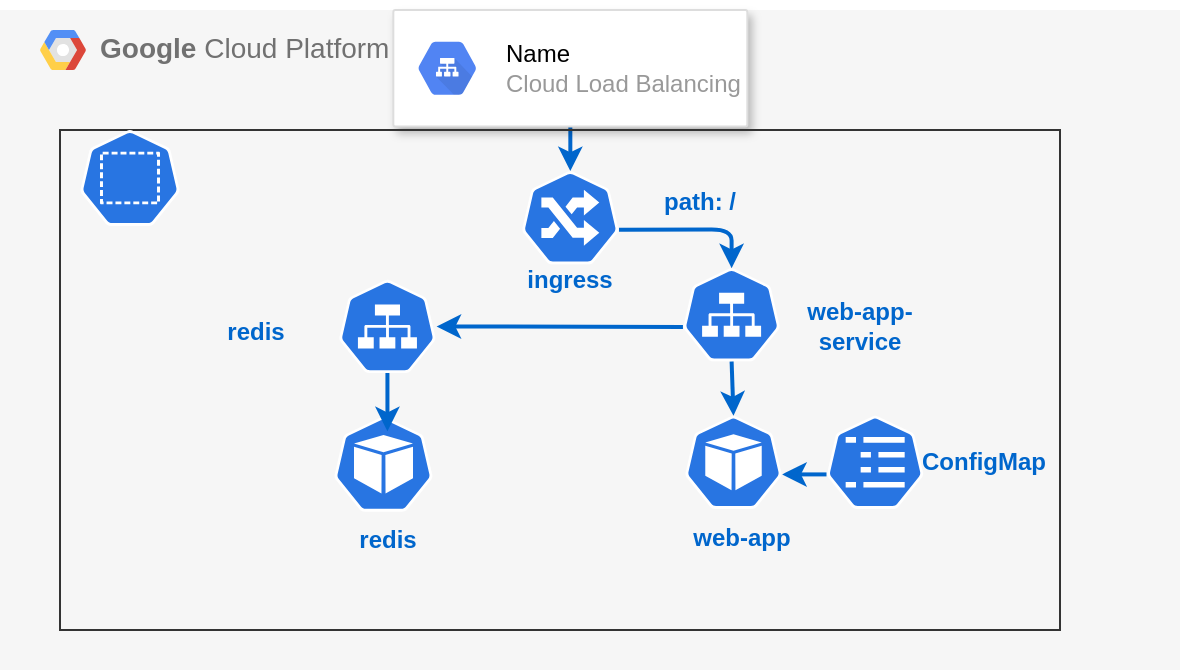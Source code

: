 <mxfile>
    <diagram id="5HFtHsRslRcBasvlrxfe" name="Page-1">
        <mxGraphModel dx="529" dy="409" grid="1" gridSize="10" guides="1" tooltips="1" connect="1" arrows="1" fold="1" page="1" pageScale="1" pageWidth="850" pageHeight="1100" math="0" shadow="0">
            <root>
                <mxCell id="0"/>
                <mxCell id="1" parent="0"/>
                <mxCell id="2" value="&lt;b&gt;Google &lt;/b&gt;Cloud Platform" style="fillColor=#F6F6F6;strokeColor=none;shadow=0;gradientColor=none;fontSize=14;align=left;spacing=10;fontColor=#717171;9E9E9E;verticalAlign=top;spacingTop=-4;fontStyle=0;spacingLeft=40;html=1;" vertex="1" parent="1">
                    <mxGeometry x="80" width="590" height="330" as="geometry"/>
                </mxCell>
                <mxCell id="3" value="" style="shape=mxgraph.gcp2.google_cloud_platform;fillColor=#F6F6F6;strokeColor=none;shadow=0;gradientColor=none;" vertex="1" parent="2">
                    <mxGeometry width="23" height="20" relative="1" as="geometry">
                        <mxPoint x="20" y="10" as="offset"/>
                    </mxGeometry>
                </mxCell>
                <mxCell id="6" value="" style="sketch=0;html=1;dashed=0;whitespace=wrap;fillColor=#2875E2;strokeColor=#ffffff;points=[[0.005,0.63,0],[0.1,0.2,0],[0.9,0.2,0],[0.5,0,0],[0.995,0.63,0],[0.72,0.99,0],[0.5,1,0],[0.28,0.99,0]];shape=mxgraph.kubernetes.icon;prIcon=pod" vertex="1" parent="2">
                    <mxGeometry x="342.167" y="202.853" width="49.167" height="46.588" as="geometry"/>
                </mxCell>
                <mxCell id="16" style="edgeStyle=none;html=1;exitX=0.995;exitY=0.63;exitDx=0;exitDy=0;exitPerimeter=0;entryX=0.5;entryY=0;entryDx=0;entryDy=0;entryPerimeter=0;strokeColor=#0066CC;strokeWidth=2;" edge="1" parent="2" source="10" target="13">
                    <mxGeometry relative="1" as="geometry">
                        <Array as="points">
                            <mxPoint x="365.8" y="109.676"/>
                        </Array>
                    </mxGeometry>
                </mxCell>
                <mxCell id="10" value="" style="sketch=0;html=1;dashed=0;whitespace=wrap;fillColor=#2875E2;strokeColor=#ffffff;points=[[0.005,0.63,0],[0.1,0.2,0],[0.9,0.2,0],[0.5,0,0],[0.995,0.63,0],[0.72,0.99,0],[0.5,1,0],[0.28,0.99,0]];shape=mxgraph.kubernetes.icon;prIcon=ing" vertex="1" parent="2">
                    <mxGeometry x="260.583" y="80.559" width="49.167" height="46.588" as="geometry"/>
                </mxCell>
                <mxCell id="15" style="edgeStyle=none;html=1;exitX=0.5;exitY=1;exitDx=0;exitDy=0;entryX=0.5;entryY=0;entryDx=0;entryDy=0;entryPerimeter=0;strokeColor=#0066CC;strokeWidth=2;" edge="1" parent="2" source="11" target="10">
                    <mxGeometry relative="1" as="geometry"/>
                </mxCell>
                <mxCell id="11" value="" style="strokeColor=#dddddd;shadow=1;strokeWidth=1;rounded=1;absoluteArcSize=1;arcSize=2;" vertex="1" parent="2">
                    <mxGeometry x="196.667" width="177" height="58.235" as="geometry"/>
                </mxCell>
                <mxCell id="12" value="&lt;font color=&quot;#000000&quot;&gt;Name&lt;/font&gt;&lt;br&gt;Cloud Load Balancing" style="sketch=0;dashed=0;connectable=0;html=1;fillColor=#5184F3;strokeColor=none;shape=mxgraph.gcp2.hexIcon;prIcon=cloud_load_balancing;part=1;labelPosition=right;verticalLabelPosition=middle;align=left;verticalAlign=middle;spacingLeft=5;fontColor=#999999;fontSize=12;" vertex="1" parent="11">
                    <mxGeometry y="0.5" width="44" height="39" relative="1" as="geometry">
                        <mxPoint x="5" y="-19.5" as="offset"/>
                    </mxGeometry>
                </mxCell>
                <mxCell id="17" style="edgeStyle=none;html=1;exitX=0.5;exitY=1;exitDx=0;exitDy=0;exitPerimeter=0;entryX=0.5;entryY=0;entryDx=0;entryDy=0;entryPerimeter=0;strokeColor=#0066CC;strokeWidth=2;" edge="1" parent="2" source="13" target="6">
                    <mxGeometry relative="1" as="geometry"/>
                </mxCell>
                <mxCell id="23" style="edgeStyle=none;html=1;exitX=0.005;exitY=0.63;exitDx=0;exitDy=0;exitPerimeter=0;strokeColor=#0066CC;strokeWidth=2;" edge="1" parent="2" source="13" target="19">
                    <mxGeometry relative="1" as="geometry"/>
                </mxCell>
                <mxCell id="13" value="" style="sketch=0;html=1;dashed=0;whitespace=wrap;fillColor=#2875E2;strokeColor=#ffffff;points=[[0.005,0.63,0],[0.1,0.2,0],[0.9,0.2,0],[0.5,0,0],[0.995,0.63,0],[0.72,0.99,0],[0.5,1,0],[0.28,0.99,0]];shape=mxgraph.kubernetes.icon;prIcon=svc" vertex="1" parent="2">
                    <mxGeometry x="341.217" y="129.088" width="49.167" height="46.588" as="geometry"/>
                </mxCell>
                <mxCell id="22" style="edgeStyle=none;html=1;exitX=0.005;exitY=0.63;exitDx=0;exitDy=0;exitPerimeter=0;entryX=0.995;entryY=0.63;entryDx=0;entryDy=0;entryPerimeter=0;strokeColor=#0066CC;strokeWidth=2;" edge="1" parent="2" source="14" target="6">
                    <mxGeometry relative="1" as="geometry"/>
                </mxCell>
                <mxCell id="14" value="" style="sketch=0;html=1;dashed=0;whitespace=wrap;fillColor=#2875E2;strokeColor=#ffffff;points=[[0.005,0.63,0],[0.1,0.2,0],[0.9,0.2,0],[0.5,0,0],[0.995,0.63,0],[0.72,0.99,0],[0.5,1,0],[0.28,0.99,0]];shape=mxgraph.kubernetes.icon;prIcon=cm" vertex="1" parent="2">
                    <mxGeometry x="413.0" y="202.853" width="49.167" height="46.588" as="geometry"/>
                </mxCell>
                <mxCell id="21" value="" style="group" vertex="1" connectable="0" parent="2">
                    <mxGeometry x="167.167" y="134.912" width="56.553" height="145.088" as="geometry"/>
                </mxCell>
                <mxCell id="7" value="" style="sketch=0;html=1;dashed=0;whitespace=wrap;fillColor=#2875E2;strokeColor=#ffffff;points=[[0.005,0.63,0],[0.1,0.2,0],[0.9,0.2,0],[0.5,0,0],[0.995,0.63,0],[0.72,0.99,0],[0.5,1,0],[0.28,0.99,0]];shape=mxgraph.kubernetes.icon;prIcon=pod" vertex="1" parent="21">
                    <mxGeometry y="48.529" width="49.167" height="87.353" as="geometry"/>
                </mxCell>
                <mxCell id="20" style="edgeStyle=none;html=1;exitX=0.5;exitY=1;exitDx=0;exitDy=0;exitPerimeter=0;entryX=0.54;entryY=0.311;entryDx=0;entryDy=0;entryPerimeter=0;strokeColor=#0066CC;strokeWidth=2;" edge="1" parent="21" source="19" target="7">
                    <mxGeometry relative="1" as="geometry"/>
                </mxCell>
                <mxCell id="19" value="" style="sketch=0;html=1;dashed=0;whitespace=wrap;fillColor=#2875E2;strokeColor=#ffffff;points=[[0.005,0.63,0],[0.1,0.2,0],[0.9,0.2,0],[0.5,0,0],[0.995,0.63,0],[0.72,0.99,0],[0.5,1,0],[0.28,0.99,0]];shape=mxgraph.kubernetes.icon;prIcon=svc" vertex="1" parent="21">
                    <mxGeometry x="1.967" width="49.167" height="46.588" as="geometry"/>
                </mxCell>
                <mxCell id="29" value="&lt;b&gt;redis&lt;/b&gt;" style="text;html=1;strokeColor=none;fillColor=none;align=center;verticalAlign=middle;whiteSpace=wrap;rounded=0;fontColor=#0066CC;" vertex="1" parent="21">
                    <mxGeometry x="-3.447" y="115.088" width="60" height="30" as="geometry"/>
                </mxCell>
                <mxCell id="24" value="&lt;font color=&quot;#0066cc&quot;&gt;&lt;b&gt;ingress&lt;/b&gt;&lt;br&gt;&lt;/font&gt;" style="text;html=1;strokeColor=none;fillColor=none;align=center;verticalAlign=middle;whiteSpace=wrap;rounded=0;" vertex="1" parent="2">
                    <mxGeometry x="255.17" y="120" width="60" height="30" as="geometry"/>
                </mxCell>
                <mxCell id="25" value="&lt;b&gt;redis&lt;/b&gt;" style="text;html=1;strokeColor=none;fillColor=none;align=center;verticalAlign=middle;whiteSpace=wrap;rounded=0;fontColor=#0066CC;" vertex="1" parent="2">
                    <mxGeometry x="98" y="145.68" width="60" height="30" as="geometry"/>
                </mxCell>
                <mxCell id="27" value="&lt;b&gt;web-app&lt;/b&gt;" style="text;html=1;strokeColor=none;fillColor=none;align=center;verticalAlign=middle;whiteSpace=wrap;rounded=0;fontColor=#0066CC;" vertex="1" parent="2">
                    <mxGeometry x="341.22" y="249.44" width="60" height="30" as="geometry"/>
                </mxCell>
                <mxCell id="30" value="&lt;b&gt;path: /&lt;/b&gt;" style="text;html=1;strokeColor=none;fillColor=none;align=center;verticalAlign=middle;whiteSpace=wrap;rounded=0;fontColor=#0066CC;" vertex="1" parent="2">
                    <mxGeometry x="320" y="80.56" width="60" height="30" as="geometry"/>
                </mxCell>
                <mxCell id="31" value="&lt;b&gt;ConfigMap&lt;/b&gt;" style="text;html=1;strokeColor=none;fillColor=none;align=center;verticalAlign=middle;whiteSpace=wrap;rounded=0;fontColor=#0066CC;" vertex="1" parent="2">
                    <mxGeometry x="462.17" y="211.15" width="60" height="30" as="geometry"/>
                </mxCell>
                <mxCell id="26" value="&lt;b&gt;web-app-service&lt;/b&gt;" style="text;html=1;strokeColor=none;fillColor=none;align=center;verticalAlign=middle;whiteSpace=wrap;rounded=0;fontColor=#0066CC;" vertex="1" parent="1">
                    <mxGeometry x="480" y="143.38" width="60" height="30" as="geometry"/>
                </mxCell>
                <mxCell id="32" value="" style="rounded=0;whiteSpace=wrap;html=1;fontColor=#0066CC;fillColor=none;strokeColor=#333333;" vertex="1" parent="1">
                    <mxGeometry x="110" y="60" width="500" height="250" as="geometry"/>
                </mxCell>
                <mxCell id="33" value="" style="sketch=0;html=1;dashed=0;whitespace=wrap;fillColor=#2875E2;strokeColor=#ffffff;points=[[0.005,0.63,0],[0.1,0.2,0],[0.9,0.2,0],[0.5,0,0],[0.995,0.63,0],[0.72,0.99,0],[0.5,1,0],[0.28,0.99,0]];shape=mxgraph.kubernetes.icon;prIcon=ns;fontColor=#0066CC;" vertex="1" parent="1">
                    <mxGeometry x="120" y="60" width="50" height="48" as="geometry"/>
                </mxCell>
            </root>
        </mxGraphModel>
    </diagram>
</mxfile>